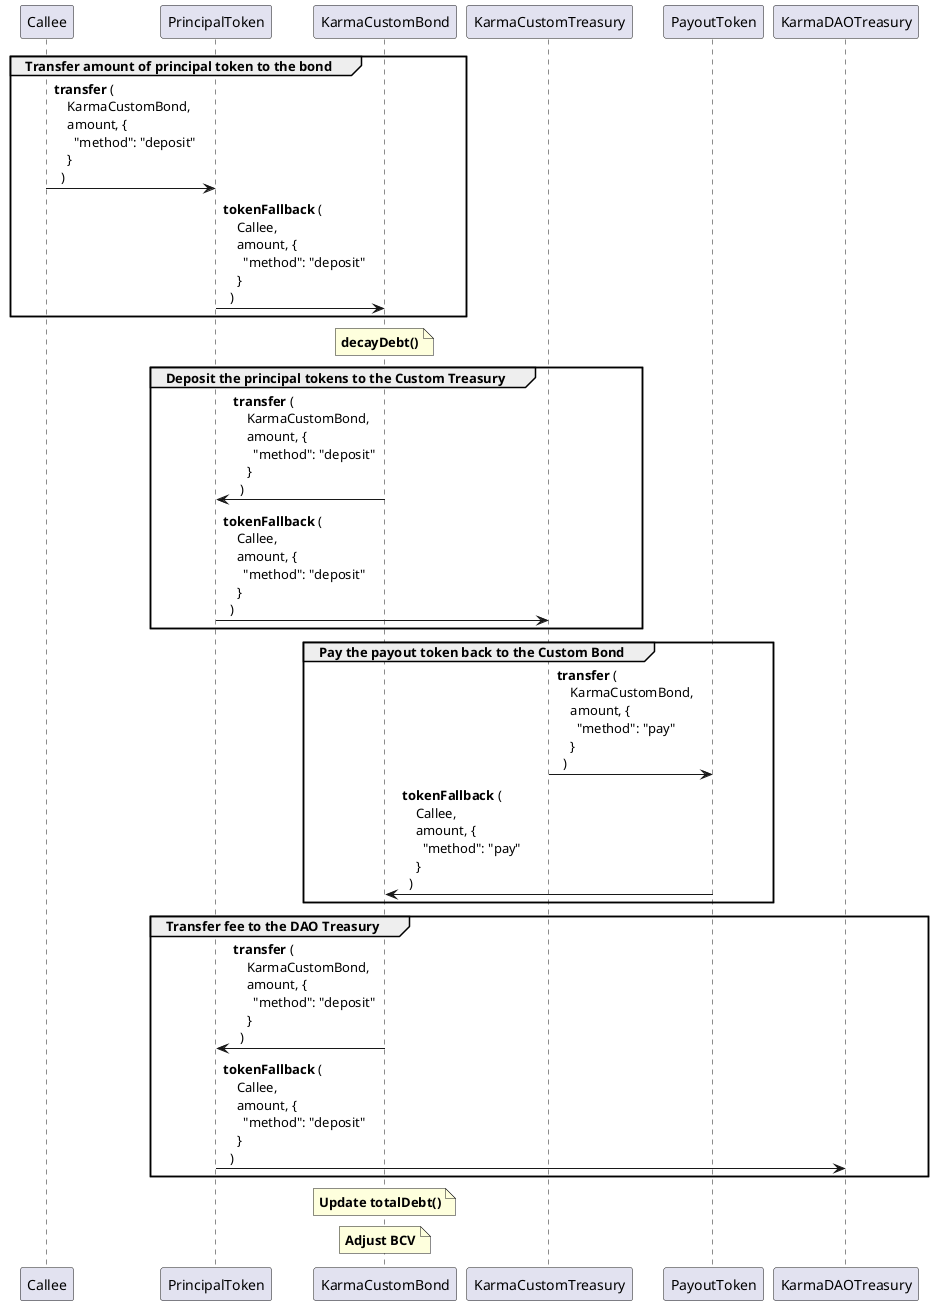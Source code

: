 @startuml Karma Custom Bond deposit flow

group Transfer amount of principal token to the bond
  Callee -> PrincipalToken : **transfer** ( \n\
    KarmaCustomBond, \n\
    amount, { \n\
      "method": "deposit" \n\
    } \n\
  )

  PrincipalToken -> KarmaCustomBond : **tokenFallback** ( \n\
    Callee, \n\
    amount, { \n\
      "method": "deposit" \n\
    } \n\
  )
end group

note over KarmaCustomBond : \
**decayDebt()**

group Deposit the principal tokens to the Custom Treasury
  KarmaCustomBond -> PrincipalToken : **transfer** ( \n\
    KarmaCustomBond, \n\
    amount, { \n\
      "method": "deposit" \n\
    } \n\
  )

  PrincipalToken -> KarmaCustomTreasury : **tokenFallback** ( \n\
    Callee, \n\
    amount, { \n\
      "method": "deposit" \n\
    } \n\
  )
end group

group Pay the payout token back to the Custom Bond
  KarmaCustomTreasury -> PayoutToken : **transfer** ( \n\
    KarmaCustomBond, \n\
    amount, { \n\
      "method": "pay" \n\
    } \n\
  )

  PayoutToken -> KarmaCustomBond : **tokenFallback** ( \n\
    Callee, \n\
    amount, { \n\
      "method": "pay" \n\
    } \n\
  )
  
end group


group Transfer fee to the DAO Treasury
  KarmaCustomBond -> PrincipalToken : **transfer** ( \n\
    KarmaCustomBond, \n\
    amount, { \n\
      "method": "deposit" \n\
    } \n\
  )

  PrincipalToken -> KarmaDAOTreasury : **tokenFallback** ( \n\
    Callee, \n\
    amount, { \n\
      "method": "deposit" \n\
    } \n\
  )
  
end group


note over KarmaCustomBond : \
**Update totalDebt()**

note over KarmaCustomBond : \
**Adjust BCV**


@enduml